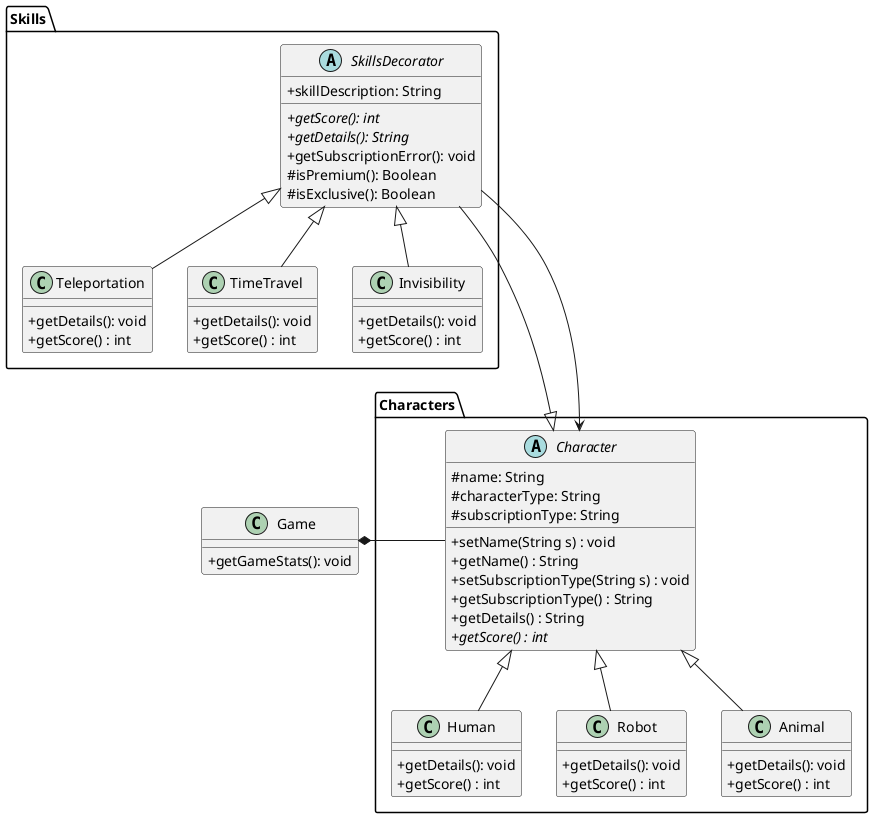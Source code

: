 @startuml
skinParam classAttributeIconSize 0

class Game{
+getGameStats(): void

}

Game *- Characters.Character

abstract class Characters.Character{
    #name: String
    #characterType: String
    #subscriptionType: String

    +setName(String s) : void
    +getName() : String
    +setSubscriptionType(String s) : void
    +getSubscriptionType() : String
    +getDetails() : String
    {abstract} +getScore() : int
}


abstract class Skills.SkillsDecorator{
    +skillDescription: String

    +{abstract} getScore(): int
    +{abstract} getDetails(): String
    +getSubscriptionError(): void
    #isPremium(): Boolean
    #isExclusive(): Boolean
}


Characters.Character <|-- Skills.SkillsDecorator
Skills.SkillsDecorator ---> Characters.Character

class Characters.Human{
    + getDetails(): void
    + getScore() : int
}

class Characters.Robot{
    + getDetails(): void
    + getScore() : int
}

class Characters.Animal{
    + getDetails(): void
    + getScore() : int
}

class Skills.Teleportation{
    + getDetails(): void
    + getScore() : int
}
class Skills.TimeTravel{
    + getDetails(): void
    + getScore() : int
}

class Skills.Invisibility{
    + getDetails(): void
    + getScore() : int
}

Characters.Character <|-- Characters.Human
Characters.Character <|-- Characters.Robot
Characters.Character <|-- Characters.Animal

Skills.SkillsDecorator <|-- Skills.Teleportation
Skills.SkillsDecorator <|-- Skills.TimeTravel
Skills.SkillsDecorator <|-- Skills.Invisibility



@enduml